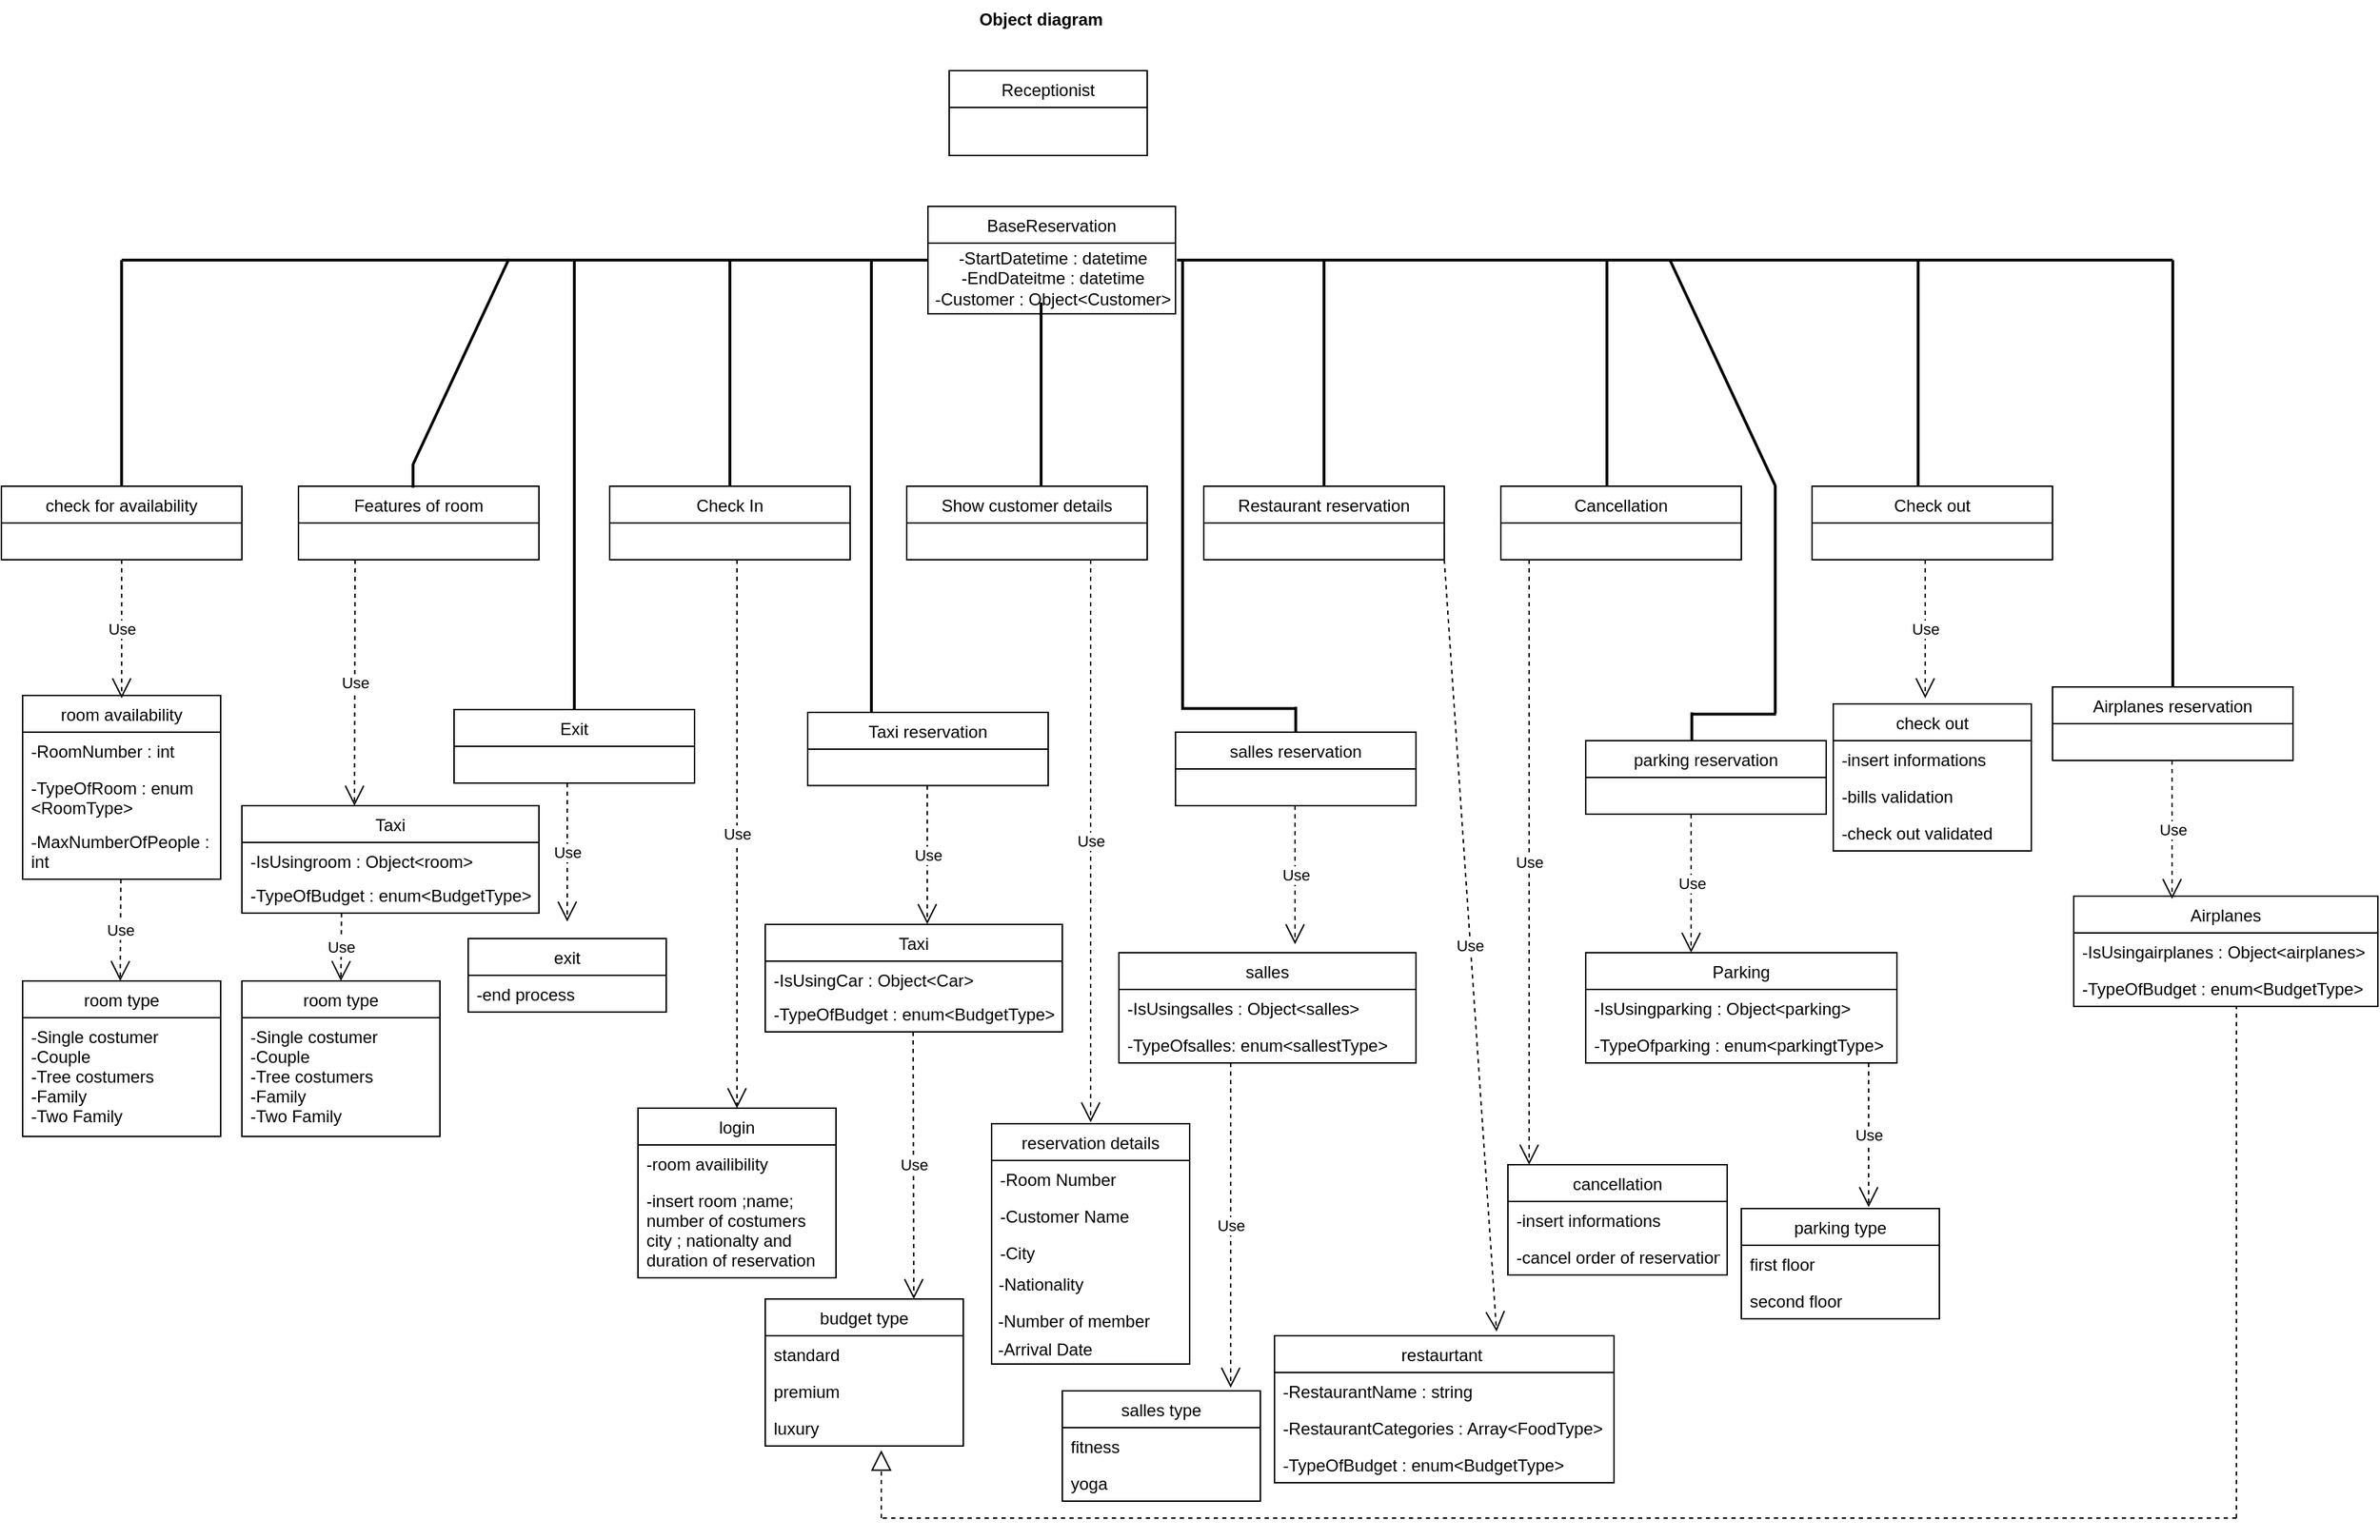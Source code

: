 <mxfile version="13.7.9" type="embed"><diagram id="k-cgsag5qqBux0wjnpxr" name="Page-1"><mxGraphModel dx="2686" dy="2161" grid="1" gridSize="10" guides="1" tooltips="1" connect="1" arrows="1" fold="1" page="1" pageScale="1" pageWidth="850" pageHeight="1100" math="0" shadow="0"><root><mxCell id="0"/><mxCell id="1" parent="0"/><mxCell id="eUVtfUdodgGy1WMCCRSf-19" value="Object diagram" style="text;align=center;fontStyle=1;verticalAlign=middle;spacingLeft=3;spacingRight=3;strokeColor=none;rotatable=0;points=[[0,0.5],[1,0.5]];portConstraint=eastwest;" parent="1" vertex="1"><mxGeometry x="335" y="-344" width="80" height="26" as="geometry"/></mxCell><mxCell id="eUVtfUdodgGy1WMCCRSf-10" value="Features of room" style="swimlane;fontStyle=0;childLayout=stackLayout;horizontal=1;startSize=26;fillColor=none;horizontalStack=0;resizeParent=1;resizeParentMax=0;resizeLast=0;collapsible=1;marginBottom=0;" parent="1" vertex="1"><mxGeometry x="-150" width="170" height="52" as="geometry"/></mxCell><mxCell id="56" value="Show customer details" style="swimlane;fontStyle=0;childLayout=stackLayout;horizontal=1;startSize=26;fillColor=none;horizontalStack=0;resizeParent=1;resizeParentMax=0;resizeLast=0;collapsible=1;marginBottom=0;" parent="1" vertex="1"><mxGeometry x="280" width="170" height="52" as="geometry"/></mxCell><mxCell id="50" value="Restaurant reservation" style="swimlane;fontStyle=0;childLayout=stackLayout;horizontal=1;startSize=26;fillColor=none;horizontalStack=0;resizeParent=1;resizeParentMax=0;resizeLast=0;collapsible=1;marginBottom=0;" parent="1" vertex="1"><mxGeometry x="490" width="170" height="52" as="geometry"/></mxCell><mxCell id="44" value="Cancellation" style="swimlane;fontStyle=0;childLayout=stackLayout;horizontal=1;startSize=26;fillColor=none;horizontalStack=0;resizeParent=1;resizeParentMax=0;resizeLast=0;collapsible=1;marginBottom=0;" parent="1" vertex="1"><mxGeometry x="700" width="170" height="52" as="geometry"/></mxCell><mxCell id="110" value="" style="line;strokeWidth=2;direction=south;html=1;" parent="1" vertex="1"><mxGeometry x="-280" y="-160" width="10" height="160" as="geometry"/></mxCell><mxCell id="104" value="Check out" style="swimlane;fontStyle=0;childLayout=stackLayout;horizontal=1;startSize=26;fillColor=none;horizontalStack=0;resizeParent=1;resizeParentMax=0;resizeLast=0;collapsible=1;marginBottom=0;" parent="1" vertex="1"><mxGeometry x="920" width="170" height="52" as="geometry"/></mxCell><mxCell id="92" value="Exit" style="swimlane;fontStyle=0;childLayout=stackLayout;horizontal=1;startSize=26;fillColor=none;horizontalStack=0;resizeParent=1;resizeParentMax=0;resizeLast=0;collapsible=1;marginBottom=0;" parent="1" vertex="1"><mxGeometry x="-40" y="158" width="170" height="52" as="geometry"/></mxCell><mxCell id="74" value="parking reservation" style="swimlane;fontStyle=0;childLayout=stackLayout;horizontal=1;startSize=26;fillColor=none;horizontalStack=0;resizeParent=1;resizeParentMax=0;resizeLast=0;collapsible=1;marginBottom=0;" parent="1" vertex="1"><mxGeometry x="760" y="180" width="170" height="52" as="geometry"/></mxCell><mxCell id="62" value="Check In" style="swimlane;fontStyle=0;childLayout=stackLayout;horizontal=1;startSize=26;fillColor=none;horizontalStack=0;resizeParent=1;resizeParentMax=0;resizeLast=0;collapsible=1;marginBottom=0;" parent="1" vertex="1"><mxGeometry x="70" width="170" height="52" as="geometry"/></mxCell><mxCell id="98" value="check for availability" style="swimlane;fontStyle=0;childLayout=stackLayout;horizontal=1;startSize=26;fillColor=none;horizontalStack=0;resizeParent=1;resizeParentMax=0;resizeLast=0;collapsible=1;marginBottom=0;" parent="1" vertex="1"><mxGeometry x="-360" width="170" height="52" as="geometry"/></mxCell><mxCell id="111" value="" style="line;strokeWidth=2;direction=south;html=1;rotation=90;" parent="1" vertex="1"><mxGeometry x="-200" y="-240" width="10" height="160" as="geometry"/></mxCell><mxCell id="112" value="" style="line;strokeWidth=2;direction=south;html=1;rotation=90;" parent="1" vertex="1"><mxGeometry x="70" y="-240" width="10" height="160" as="geometry"/></mxCell><mxCell id="113" value="" style="line;strokeWidth=2;direction=south;html=1;rotation=90;" parent="1" vertex="1"><mxGeometry x="210" y="-240" width="10" height="160" as="geometry"/></mxCell><mxCell id="114" value="" style="line;strokeWidth=2;direction=south;html=1;rotation=90;" parent="1" vertex="1"><mxGeometry x="-60" y="-240" width="10" height="160" as="geometry"/></mxCell><mxCell id="116" value="" style="line;strokeWidth=2;direction=south;html=1;rotation=-180;" parent="1" vertex="1"><mxGeometry x="370" y="-130" width="10" height="130" as="geometry"/></mxCell><mxCell id="117" value="" style="line;strokeWidth=2;direction=south;html=1;rotation=90;" parent="1" vertex="1"><mxGeometry x="1090" y="-240" width="10" height="160" as="geometry"/></mxCell><mxCell id="118" value="" style="line;strokeWidth=2;direction=south;html=1;rotation=90;" parent="1" vertex="1"><mxGeometry x="1020" y="-240" width="10" height="160" as="geometry"/></mxCell><mxCell id="119" value="" style="line;strokeWidth=2;direction=south;html=1;rotation=90;" parent="1" vertex="1"><mxGeometry x="860" y="-240" width="10" height="160" as="geometry"/></mxCell><mxCell id="120" value="" style="line;strokeWidth=2;direction=south;html=1;rotation=90;" parent="1" vertex="1"><mxGeometry x="700" y="-240" width="10" height="160" as="geometry"/></mxCell><mxCell id="121" value="" style="line;strokeWidth=2;direction=south;html=1;rotation=90;" parent="1" vertex="1"><mxGeometry x="546" y="-240" width="10" height="160" as="geometry"/></mxCell><mxCell id="122" value="" style="line;strokeWidth=2;direction=south;html=1;rotation=-180;" parent="1" vertex="1"><mxGeometry x="570" y="-160" width="10" height="160" as="geometry"/></mxCell><mxCell id="123" value="" style="line;strokeWidth=2;direction=south;html=1;rotation=-180;" parent="1" vertex="1"><mxGeometry x="990" y="-160" width="10" height="160" as="geometry"/></mxCell><mxCell id="124" value="" style="line;strokeWidth=2;direction=south;html=1;rotation=-180;" parent="1" vertex="1"><mxGeometry x="770" y="-160" width="10" height="160" as="geometry"/></mxCell><mxCell id="125" value="" style="line;strokeWidth=2;direction=south;html=1;rotation=-180;" parent="1" vertex="1"><mxGeometry x="1170" y="-160" width="10" height="160" as="geometry"/></mxCell><mxCell id="126" value="" style="line;strokeWidth=2;direction=south;html=1;rotation=-180;" parent="1" vertex="1"><mxGeometry x="1170" y="-2" width="10" height="144" as="geometry"/></mxCell><mxCell id="127" value="" style="line;strokeWidth=2;direction=south;html=1;rotation=-180;" parent="1" vertex="1"><mxGeometry x="150" y="-160" width="10" height="160" as="geometry"/></mxCell><mxCell id="129" value="" style="line;strokeWidth=2;direction=south;html=1;rotation=-180;" parent="1" vertex="1"><mxGeometry x="40" y="-2" width="10" height="160" as="geometry"/></mxCell><mxCell id="130" value="" style="line;strokeWidth=2;direction=south;html=1;rotation=-180;" parent="1" vertex="1"><mxGeometry x="40" y="-160" width="10" height="160" as="geometry"/></mxCell><mxCell id="133" value="" style="line;strokeWidth=2;direction=south;html=1;rotation=-180;" parent="1" vertex="1"><mxGeometry x="250" y="-160" width="10" height="160" as="geometry"/></mxCell><mxCell id="134" value="" style="line;strokeWidth=2;direction=south;html=1;rotation=-180;" parent="1" vertex="1"><mxGeometry x="250" width="10" height="160" as="geometry"/></mxCell><mxCell id="136" value="" style="line;strokeWidth=2;direction=south;html=1;rotation=-180;" parent="1" vertex="1"><mxGeometry x="470" y="-160" width="10" height="160" as="geometry"/></mxCell><mxCell id="137" value="" style="line;strokeWidth=2;direction=south;html=1;rotation=-180;" parent="1" vertex="1"><mxGeometry x="470" y="-4" width="10" height="162" as="geometry"/></mxCell><mxCell id="138" value="" style="line;strokeWidth=2;direction=south;html=1;rotation=-90;" parent="1" vertex="1"><mxGeometry x="509" y="117.21" width="10" height="80" as="geometry"/></mxCell><mxCell id="140" value="" style="line;strokeWidth=2;direction=south;html=1;rotation=0;" parent="1" vertex="1"><mxGeometry x="550" y="156" width="10" height="18" as="geometry"/></mxCell><mxCell id="141" value="" style="line;strokeWidth=2;direction=south;html=1;rotation=155;" parent="1" vertex="1"><mxGeometry x="851.73" y="-168.38" width="10" height="176.19" as="geometry"/></mxCell><mxCell id="142" value="" style="line;strokeWidth=2;direction=south;html=1;rotation=180;" parent="1" vertex="1"><mxGeometry x="889" y="-0.81" width="10" height="161.57" as="geometry"/></mxCell><mxCell id="143" value="" style="line;strokeWidth=2;direction=south;html=1;rotation=-90;" parent="1" vertex="1"><mxGeometry x="860.28" y="131.91" width="10" height="58.61" as="geometry"/></mxCell><mxCell id="144" value="" style="line;strokeWidth=2;direction=south;html=1;rotation=0;" parent="1" vertex="1"><mxGeometry x="830" y="160" width="10" height="20" as="geometry"/></mxCell><mxCell id="145" value="" style="line;strokeWidth=2;direction=south;html=1;rotation=-155;" parent="1" vertex="1"><mxGeometry x="-40" y="-168.38" width="10" height="160" as="geometry"/></mxCell><mxCell id="146" value="" style="line;strokeWidth=2;direction=south;html=1;rotation=-180;" parent="1" vertex="1"><mxGeometry x="-74" y="-15.95" width="10" height="17" as="geometry"/></mxCell><mxCell id="86" value="Taxi reservation" style="swimlane;fontStyle=0;childLayout=stackLayout;horizontal=1;startSize=26;fillColor=none;horizontalStack=0;resizeParent=1;resizeParentMax=0;resizeLast=0;collapsible=1;marginBottom=0;" parent="1" vertex="1"><mxGeometry x="210" y="160" width="170" height="51.76" as="geometry"/></mxCell><mxCell id="38" value="salles reservation" style="swimlane;fontStyle=0;childLayout=stackLayout;horizontal=1;startSize=26;fillColor=none;horizontalStack=0;resizeParent=1;resizeParentMax=0;resizeLast=0;collapsible=1;marginBottom=0;" parent="1" vertex="1"><mxGeometry x="470" y="174" width="170" height="52" as="geometry"/></mxCell><mxCell id="80" value="Airplanes reservation" style="swimlane;fontStyle=0;childLayout=stackLayout;horizontal=1;startSize=26;fillColor=none;horizontalStack=0;resizeParent=1;resizeParentMax=0;resizeLast=0;collapsible=1;marginBottom=0;" parent="1" vertex="1"><mxGeometry x="1090" y="142" width="170" height="52" as="geometry"/></mxCell><mxCell id="149" value="Use" style="endArrow=open;endSize=12;dashed=1;html=1;exitX=0.5;exitY=1;exitDx=0;exitDy=0;" parent="1" source="98" edge="1"><mxGeometry width="160" relative="1" as="geometry"><mxPoint x="-280" y="300" as="sourcePoint"/><mxPoint x="-275" y="150" as="targetPoint"/></mxGeometry></mxCell><mxCell id="150" value="room availability" style="swimlane;fontStyle=0;childLayout=stackLayout;horizontal=1;startSize=26;fillColor=none;horizontalStack=0;resizeParent=1;resizeParentMax=0;resizeLast=0;collapsible=1;marginBottom=0;" parent="1" vertex="1"><mxGeometry x="-345" y="148" width="140" height="130" as="geometry"/></mxCell><mxCell id="151" value="-RoomNumber : int" style="text;strokeColor=none;fillColor=none;align=left;verticalAlign=top;spacingLeft=4;spacingRight=4;overflow=hidden;rotatable=0;points=[[0,0.5],[1,0.5]];portConstraint=eastwest;" parent="150" vertex="1"><mxGeometry y="26" width="140" height="26" as="geometry"/></mxCell><mxCell id="152" value="-TypeOfRoom : enum&#10;&lt;RoomType&gt;" style="text;strokeColor=none;fillColor=none;align=left;verticalAlign=top;spacingLeft=4;spacingRight=4;overflow=hidden;rotatable=0;points=[[0,0.5],[1,0.5]];portConstraint=eastwest;" parent="150" vertex="1"><mxGeometry y="52" width="140" height="38" as="geometry"/></mxCell><mxCell id="153" value="-MaxNumberOfPeople : &#10;int" style="text;strokeColor=none;fillColor=none;align=left;verticalAlign=top;spacingLeft=4;spacingRight=4;overflow=hidden;rotatable=0;points=[[0,0.5],[1,0.5]];portConstraint=eastwest;" parent="150" vertex="1"><mxGeometry y="90" width="140" height="40" as="geometry"/></mxCell><mxCell id="154" value="Use" style="endArrow=open;endSize=12;dashed=1;html=1;exitX=0.5;exitY=1;exitDx=0;exitDy=0;" parent="1" edge="1"><mxGeometry width="160" relative="1" as="geometry"><mxPoint x="160" y="52" as="sourcePoint"/><mxPoint x="160" y="440" as="targetPoint"/></mxGeometry></mxCell><mxCell id="155" value="Use" style="endArrow=open;endSize=12;dashed=1;html=1;exitX=0.5;exitY=1;exitDx=0;exitDy=0;" parent="1" edge="1"><mxGeometry width="160" relative="1" as="geometry"><mxPoint x="40" y="210" as="sourcePoint"/><mxPoint x="40" y="308" as="targetPoint"/></mxGeometry></mxCell><mxCell id="156" value="Use" style="endArrow=open;endSize=12;dashed=1;html=1;exitX=0.5;exitY=1;exitDx=0;exitDy=0;entryX=0.379;entryY=0;entryDx=0;entryDy=0;entryPerimeter=0;" parent="1" target="237" edge="1"><mxGeometry width="160" relative="1" as="geometry"><mxPoint x="-110" y="52" as="sourcePoint"/><mxPoint x="-110" y="150" as="targetPoint"/></mxGeometry></mxCell><mxCell id="157" value="Use" style="endArrow=open;endSize=12;dashed=1;html=1;exitX=0.5;exitY=1;exitDx=0;exitDy=0;" parent="1" edge="1"><mxGeometry width="160" relative="1" as="geometry"><mxPoint x="410" y="52" as="sourcePoint"/><mxPoint x="410" y="450" as="targetPoint"/></mxGeometry></mxCell><mxCell id="158" value="Use" style="endArrow=open;endSize=12;dashed=1;html=1;exitX=0.5;exitY=1;exitDx=0;exitDy=0;" parent="1" edge="1"><mxGeometry width="160" relative="1" as="geometry"><mxPoint x="720" y="52" as="sourcePoint"/><mxPoint x="720" y="480" as="targetPoint"/></mxGeometry></mxCell><mxCell id="159" value="Use" style="endArrow=open;endSize=12;dashed=1;html=1;entryX=0.654;entryY=-0.029;entryDx=0;entryDy=0;entryPerimeter=0;" parent="1" target="197" edge="1"><mxGeometry width="160" relative="1" as="geometry"><mxPoint x="660" y="52" as="sourcePoint"/><mxPoint x="650" y="480" as="targetPoint"/></mxGeometry></mxCell><mxCell id="160" value="Use" style="endArrow=open;endSize=12;dashed=1;html=1;exitX=0.5;exitY=1;exitDx=0;exitDy=0;" parent="1" edge="1"><mxGeometry width="160" relative="1" as="geometry"><mxPoint x="1000" y="52" as="sourcePoint"/><mxPoint x="1000" y="150" as="targetPoint"/></mxGeometry></mxCell><mxCell id="161" value="Use" style="endArrow=open;endSize=12;dashed=1;html=1;exitX=0.5;exitY=1;exitDx=0;exitDy=0;" parent="1" edge="1"><mxGeometry width="160" relative="1" as="geometry"><mxPoint x="1174.5" y="194" as="sourcePoint"/><mxPoint x="1174.5" y="292" as="targetPoint"/></mxGeometry></mxCell><mxCell id="162" value="Use" style="endArrow=open;endSize=12;dashed=1;html=1;exitX=0.5;exitY=1;exitDx=0;exitDy=0;" parent="1" edge="1"><mxGeometry width="160" relative="1" as="geometry"><mxPoint x="834.5" y="232" as="sourcePoint"/><mxPoint x="834.5" y="330" as="targetPoint"/></mxGeometry></mxCell><mxCell id="163" value="Use" style="endArrow=open;endSize=12;dashed=1;html=1;exitX=0.5;exitY=1;exitDx=0;exitDy=0;" parent="1" edge="1"><mxGeometry width="160" relative="1" as="geometry"><mxPoint x="554.5" y="226" as="sourcePoint"/><mxPoint x="554.5" y="324" as="targetPoint"/></mxGeometry></mxCell><mxCell id="164" value="Use" style="endArrow=open;endSize=12;dashed=1;html=1;exitX=0.5;exitY=1;exitDx=0;exitDy=0;" parent="1" edge="1"><mxGeometry width="160" relative="1" as="geometry"><mxPoint x="294.5" y="211.76" as="sourcePoint"/><mxPoint x="294.5" y="309.76" as="targetPoint"/></mxGeometry></mxCell><mxCell id="177" value="exit" style="swimlane;fontStyle=0;childLayout=stackLayout;horizontal=1;startSize=26;fillColor=none;horizontalStack=0;resizeParent=1;resizeParentMax=0;resizeLast=0;collapsible=1;marginBottom=0;" parent="1" vertex="1"><mxGeometry x="-30" y="320" width="140" height="52" as="geometry"/></mxCell><mxCell id="180" value="-end process" style="text;strokeColor=none;fillColor=none;align=left;verticalAlign=top;spacingLeft=4;spacingRight=4;overflow=hidden;rotatable=0;points=[[0,0.5],[1,0.5]];portConstraint=eastwest;" parent="177" vertex="1"><mxGeometry y="26" width="140" height="26" as="geometry"/></mxCell><mxCell id="169" value="Taxi" style="swimlane;fontStyle=0;childLayout=stackLayout;horizontal=1;startSize=26;fillColor=none;horizontalStack=0;resizeParent=1;resizeParentMax=0;resizeLast=0;collapsible=1;marginBottom=0;" parent="1" vertex="1"><mxGeometry x="180" y="310" width="210" height="76" as="geometry"/></mxCell><mxCell id="170" value="-IsUsingCar : Object&lt;Car&gt;" style="text;strokeColor=none;fillColor=none;align=left;verticalAlign=top;spacingLeft=4;spacingRight=4;overflow=hidden;rotatable=0;points=[[0,0.5],[1,0.5]];portConstraint=eastwest;" parent="169" vertex="1"><mxGeometry y="26" width="210" height="24" as="geometry"/></mxCell><mxCell id="171" value="-TypeOfBudget : enum&lt;BudgetType&gt;" style="text;strokeColor=none;fillColor=none;align=left;verticalAlign=top;spacingLeft=4;spacingRight=4;overflow=hidden;rotatable=0;points=[[0,0.5],[1,0.5]];portConstraint=eastwest;" parent="169" vertex="1"><mxGeometry y="50" width="210" height="26" as="geometry"/></mxCell><mxCell id="165" value="salles" style="swimlane;fontStyle=0;childLayout=stackLayout;horizontal=1;startSize=26;fillColor=none;horizontalStack=0;resizeParent=1;resizeParentMax=0;resizeLast=0;collapsible=1;marginBottom=0;" parent="1" vertex="1"><mxGeometry x="430" y="330" width="210" height="78" as="geometry"/></mxCell><mxCell id="166" value="-IsUsingsalles : Object&lt;salles&gt;" style="text;strokeColor=none;fillColor=none;align=left;verticalAlign=top;spacingLeft=4;spacingRight=4;overflow=hidden;rotatable=0;points=[[0,0.5],[1,0.5]];portConstraint=eastwest;" parent="165" vertex="1"><mxGeometry y="26" width="210" height="26" as="geometry"/></mxCell><mxCell id="167" value="-TypeOfsalles: enum&lt;sallestType&gt;" style="text;strokeColor=none;fillColor=none;align=left;verticalAlign=top;spacingLeft=4;spacingRight=4;overflow=hidden;rotatable=0;points=[[0,0.5],[1,0.5]];portConstraint=eastwest;" parent="165" vertex="1"><mxGeometry y="52" width="210" height="26" as="geometry"/></mxCell><mxCell id="189" value="check out" style="swimlane;fontStyle=0;childLayout=stackLayout;horizontal=1;startSize=26;fillColor=none;horizontalStack=0;resizeParent=1;resizeParentMax=0;resizeLast=0;collapsible=1;marginBottom=0;" parent="1" vertex="1"><mxGeometry x="935" y="154" width="140" height="104" as="geometry"/></mxCell><mxCell id="190" value="-insert informations" style="text;strokeColor=none;fillColor=none;align=left;verticalAlign=top;spacingLeft=4;spacingRight=4;overflow=hidden;rotatable=0;points=[[0,0.5],[1,0.5]];portConstraint=eastwest;" parent="189" vertex="1"><mxGeometry y="26" width="140" height="26" as="geometry"/></mxCell><mxCell id="191" value="-bills validation" style="text;strokeColor=none;fillColor=none;align=left;verticalAlign=top;spacingLeft=4;spacingRight=4;overflow=hidden;rotatable=0;points=[[0,0.5],[1,0.5]];portConstraint=eastwest;" parent="189" vertex="1"><mxGeometry y="52" width="140" height="26" as="geometry"/></mxCell><mxCell id="192" value="-check out validated" style="text;strokeColor=none;fillColor=none;align=left;verticalAlign=top;spacingLeft=4;spacingRight=4;overflow=hidden;rotatable=0;points=[[0,0.5],[1,0.5]];portConstraint=eastwest;" parent="189" vertex="1"><mxGeometry y="78" width="140" height="26" as="geometry"/></mxCell><mxCell id="185" value="Airplanes" style="swimlane;fontStyle=0;childLayout=stackLayout;horizontal=1;startSize=26;fillColor=none;horizontalStack=0;resizeParent=1;resizeParentMax=0;resizeLast=0;collapsible=1;marginBottom=0;" parent="1" vertex="1"><mxGeometry x="1105" y="290" width="215" height="78" as="geometry"/></mxCell><mxCell id="186" value="-IsUsingairplanes : Object&lt;airplanes&gt;" style="text;strokeColor=none;fillColor=none;align=left;verticalAlign=top;spacingLeft=4;spacingRight=4;overflow=hidden;rotatable=0;points=[[0,0.5],[1,0.5]];portConstraint=eastwest;" parent="185" vertex="1"><mxGeometry y="26" width="215" height="26" as="geometry"/></mxCell><mxCell id="187" value="-TypeOfBudget : enum&lt;BudgetType&gt;" style="text;strokeColor=none;fillColor=none;align=left;verticalAlign=top;spacingLeft=4;spacingRight=4;overflow=hidden;rotatable=0;points=[[0,0.5],[1,0.5]];portConstraint=eastwest;" parent="185" vertex="1"><mxGeometry y="52" width="215" height="26" as="geometry"/></mxCell><mxCell id="181" value="Parking" style="swimlane;fontStyle=0;childLayout=stackLayout;horizontal=1;startSize=26;fillColor=none;horizontalStack=0;resizeParent=1;resizeParentMax=0;resizeLast=0;collapsible=1;marginBottom=0;" parent="1" vertex="1"><mxGeometry x="760" y="330" width="220" height="78" as="geometry"/></mxCell><mxCell id="182" value="-IsUsingparking : Object&lt;parking&gt;" style="text;strokeColor=none;fillColor=none;align=left;verticalAlign=top;spacingLeft=4;spacingRight=4;overflow=hidden;rotatable=0;points=[[0,0.5],[1,0.5]];portConstraint=eastwest;" parent="181" vertex="1"><mxGeometry y="26" width="220" height="26" as="geometry"/></mxCell><mxCell id="183" value="-TypeOfparking : enum&lt;parkingtType&gt;" style="text;strokeColor=none;fillColor=none;align=left;verticalAlign=top;spacingLeft=4;spacingRight=4;overflow=hidden;rotatable=0;points=[[0,0.5],[1,0.5]];portConstraint=eastwest;" parent="181" vertex="1"><mxGeometry y="52" width="220" height="26" as="geometry"/></mxCell><mxCell id="193" value="login" style="swimlane;fontStyle=0;childLayout=stackLayout;horizontal=1;startSize=26;fillColor=none;horizontalStack=0;resizeParent=1;resizeParentMax=0;resizeLast=0;collapsible=1;marginBottom=0;" parent="1" vertex="1"><mxGeometry x="90" y="440" width="140" height="120" as="geometry"/></mxCell><mxCell id="194" value="-room availibility" style="text;strokeColor=none;fillColor=none;align=left;verticalAlign=top;spacingLeft=4;spacingRight=4;overflow=hidden;rotatable=0;points=[[0,0.5],[1,0.5]];portConstraint=eastwest;" parent="193" vertex="1"><mxGeometry y="26" width="140" height="26" as="geometry"/></mxCell><mxCell id="195" value="-insert room ;name; &#10;number of costumers&#10;city ; nationalty and &#10;duration of reservation" style="text;strokeColor=none;fillColor=none;align=left;verticalAlign=top;spacingLeft=4;spacingRight=4;overflow=hidden;rotatable=0;points=[[0,0.5],[1,0.5]];portConstraint=eastwest;" parent="193" vertex="1"><mxGeometry y="52" width="140" height="68" as="geometry"/></mxCell><mxCell id="201" value="reservation details" style="swimlane;fontStyle=0;childLayout=stackLayout;horizontal=1;startSize=26;fillColor=none;horizontalStack=0;resizeParent=1;resizeParentMax=0;resizeLast=0;collapsible=1;marginBottom=0;" parent="1" vertex="1"><mxGeometry x="340" y="451" width="140" height="170" as="geometry"/></mxCell><mxCell id="202" value="-Room Number" style="text;strokeColor=none;fillColor=none;align=left;verticalAlign=top;spacingLeft=4;spacingRight=4;overflow=hidden;rotatable=0;points=[[0,0.5],[1,0.5]];portConstraint=eastwest;" parent="201" vertex="1"><mxGeometry y="26" width="140" height="26" as="geometry"/></mxCell><mxCell id="203" value="-Customer Name " style="text;strokeColor=none;fillColor=none;align=left;verticalAlign=top;spacingLeft=4;spacingRight=4;overflow=hidden;rotatable=0;points=[[0,0.5],[1,0.5]];portConstraint=eastwest;" parent="201" vertex="1"><mxGeometry y="52" width="140" height="26" as="geometry"/></mxCell><mxCell id="204" value="-City " style="text;strokeColor=none;fillColor=none;align=left;verticalAlign=top;spacingLeft=4;spacingRight=4;overflow=hidden;rotatable=0;points=[[0,0.5],[1,0.5]];portConstraint=eastwest;" parent="201" vertex="1"><mxGeometry y="78" width="140" height="92" as="geometry"/></mxCell><mxCell id="205" value="cancellation" style="swimlane;fontStyle=0;childLayout=stackLayout;horizontal=1;startSize=26;fillColor=none;horizontalStack=0;resizeParent=1;resizeParentMax=0;resizeLast=0;collapsible=1;marginBottom=0;" parent="1" vertex="1"><mxGeometry x="705" y="480" width="155" height="78" as="geometry"/></mxCell><mxCell id="206" value="-insert informations" style="text;strokeColor=none;fillColor=none;align=left;verticalAlign=top;spacingLeft=4;spacingRight=4;overflow=hidden;rotatable=0;points=[[0,0.5],[1,0.5]];portConstraint=eastwest;" parent="205" vertex="1"><mxGeometry y="26" width="155" height="26" as="geometry"/></mxCell><mxCell id="207" value="-cancel order of reservation" style="text;strokeColor=none;fillColor=none;align=left;verticalAlign=top;spacingLeft=4;spacingRight=4;overflow=hidden;rotatable=0;points=[[0,0.5],[1,0.5]];portConstraint=eastwest;" parent="205" vertex="1"><mxGeometry y="52" width="155" height="26" as="geometry"/></mxCell><mxCell id="211" value="Use" style="endArrow=open;endSize=12;dashed=1;html=1;exitX=0.5;exitY=1;exitDx=0;exitDy=0;" parent="1" edge="1"><mxGeometry width="160" relative="1" as="geometry"><mxPoint x="-275.59" y="278" as="sourcePoint"/><mxPoint x="-276" y="350" as="targetPoint"/></mxGeometry></mxCell><mxCell id="209" value="room type" style="swimlane;fontStyle=0;childLayout=stackLayout;horizontal=1;startSize=26;fillColor=none;horizontalStack=0;resizeParent=1;resizeParentMax=0;resizeLast=0;collapsible=1;marginBottom=0;" parent="1" vertex="1"><mxGeometry x="-345" y="350" width="140" height="110" as="geometry"/></mxCell><mxCell id="210" value="-Single costumer&#10;-Couple&#10;-Tree costumers&#10;-Family&#10;-Two Family" style="text;strokeColor=none;fillColor=none;align=left;verticalAlign=top;spacingLeft=4;spacingRight=4;overflow=hidden;rotatable=0;points=[[0,0.5],[1,0.5]];portConstraint=eastwest;" parent="209" vertex="1"><mxGeometry y="26" width="140" height="84" as="geometry"/></mxCell><mxCell id="213" value="-Nationality&amp;nbsp; &amp;nbsp;" style="text;html=1;strokeColor=none;fillColor=none;align=center;verticalAlign=middle;whiteSpace=wrap;rounded=0;" parent="1" vertex="1"><mxGeometry x="310" y="555" width="140" height="20" as="geometry"/></mxCell><mxCell id="215" value="&amp;nbsp; &amp;nbsp; &amp;nbsp; &amp;nbsp;-Number of member &amp;nbsp;" style="text;html=1;strokeColor=none;fillColor=none;align=center;verticalAlign=middle;whiteSpace=wrap;rounded=0;" parent="1" vertex="1"><mxGeometry x="320" y="581" width="140" height="20" as="geometry"/></mxCell><mxCell id="216" value="-Arrival Date" style="text;html=1;strokeColor=none;fillColor=none;align=center;verticalAlign=middle;whiteSpace=wrap;rounded=0;" parent="1" vertex="1"><mxGeometry x="308" y="601" width="140" height="20" as="geometry"/></mxCell><mxCell id="218" value="Use" style="endArrow=open;endSize=12;dashed=1;html=1;exitX=0.5;exitY=1;exitDx=0;exitDy=0;entryX=0.75;entryY=0;entryDx=0;entryDy=0;" parent="1" target="219" edge="1"><mxGeometry width="160" relative="1" as="geometry"><mxPoint x="284.5" y="386.0" as="sourcePoint"/><mxPoint x="284.5" y="484.0" as="targetPoint"/></mxGeometry></mxCell><mxCell id="219" value="budget type" style="swimlane;fontStyle=0;childLayout=stackLayout;horizontal=1;startSize=26;fillColor=none;horizontalStack=0;resizeParent=1;resizeParentMax=0;resizeLast=0;collapsible=1;marginBottom=0;" parent="1" vertex="1"><mxGeometry x="180" y="575" width="140" height="104" as="geometry"/></mxCell><mxCell id="220" value="standard" style="text;strokeColor=none;fillColor=none;align=left;verticalAlign=top;spacingLeft=4;spacingRight=4;overflow=hidden;rotatable=0;points=[[0,0.5],[1,0.5]];portConstraint=eastwest;" parent="219" vertex="1"><mxGeometry y="26" width="140" height="26" as="geometry"/></mxCell><mxCell id="221" value="premium" style="text;strokeColor=none;fillColor=none;align=left;verticalAlign=top;spacingLeft=4;spacingRight=4;overflow=hidden;rotatable=0;points=[[0,0.5],[1,0.5]];portConstraint=eastwest;" parent="219" vertex="1"><mxGeometry y="52" width="140" height="26" as="geometry"/></mxCell><mxCell id="222" value="luxury" style="text;strokeColor=none;fillColor=none;align=left;verticalAlign=top;spacingLeft=4;spacingRight=4;overflow=hidden;rotatable=0;points=[[0,0.5],[1,0.5]];portConstraint=eastwest;" parent="219" vertex="1"><mxGeometry y="78" width="140" height="26" as="geometry"/></mxCell><mxCell id="197" value="restaurtant " style="swimlane;fontStyle=0;childLayout=stackLayout;horizontal=1;startSize=26;fillColor=none;horizontalStack=0;resizeParent=1;resizeParentMax=0;resizeLast=0;collapsible=1;marginBottom=0;" parent="1" vertex="1"><mxGeometry x="540" y="601" width="240" height="104" as="geometry"/></mxCell><mxCell id="198" value="-RestaurantName : string" style="text;strokeColor=none;fillColor=none;align=left;verticalAlign=top;spacingLeft=4;spacingRight=4;overflow=hidden;rotatable=0;points=[[0,0.5],[1,0.5]];portConstraint=eastwest;" parent="197" vertex="1"><mxGeometry y="26" width="240" height="26" as="geometry"/></mxCell><mxCell id="199" value="-RestaurantCategories : Array&lt;FoodType&gt;" style="text;strokeColor=none;fillColor=none;align=left;verticalAlign=top;spacingLeft=4;spacingRight=4;overflow=hidden;rotatable=0;points=[[0,0.5],[1,0.5]];portConstraint=eastwest;" parent="197" vertex="1"><mxGeometry y="52" width="240" height="26" as="geometry"/></mxCell><mxCell id="200" value="-TypeOfBudget : enum&lt;BudgetType&gt;" style="text;strokeColor=none;fillColor=none;align=left;verticalAlign=top;spacingLeft=4;spacingRight=4;overflow=hidden;rotatable=0;points=[[0,0.5],[1,0.5]];portConstraint=eastwest;" parent="197" vertex="1"><mxGeometry y="78" width="240" height="26" as="geometry"/></mxCell><mxCell id="223" value="Use" style="endArrow=open;endSize=12;dashed=1;html=1;exitX=0.5;exitY=1;exitDx=0;exitDy=0;entryX=0.85;entryY=-0.029;entryDx=0;entryDy=0;entryPerimeter=0;" parent="1" target="224" edge="1"><mxGeometry width="160" relative="1" as="geometry"><mxPoint x="509" y="408" as="sourcePoint"/><mxPoint x="509.5" y="597" as="targetPoint"/></mxGeometry></mxCell><mxCell id="224" value="salles type" style="swimlane;fontStyle=0;childLayout=stackLayout;horizontal=1;startSize=26;fillColor=none;horizontalStack=0;resizeParent=1;resizeParentMax=0;resizeLast=0;collapsible=1;marginBottom=0;" parent="1" vertex="1"><mxGeometry x="390" y="640" width="140" height="78" as="geometry"/></mxCell><mxCell id="225" value="fitness" style="text;strokeColor=none;fillColor=none;align=left;verticalAlign=top;spacingLeft=4;spacingRight=4;overflow=hidden;rotatable=0;points=[[0,0.5],[1,0.5]];portConstraint=eastwest;" parent="224" vertex="1"><mxGeometry y="26" width="140" height="26" as="geometry"/></mxCell><mxCell id="226" value="yoga" style="text;strokeColor=none;fillColor=none;align=left;verticalAlign=top;spacingLeft=4;spacingRight=4;overflow=hidden;rotatable=0;points=[[0,0.5],[1,0.5]];portConstraint=eastwest;" parent="224" vertex="1"><mxGeometry y="52" width="140" height="26" as="geometry"/></mxCell><mxCell id="228" value="Use" style="endArrow=open;endSize=12;dashed=1;html=1;exitX=0.5;exitY=1;exitDx=0;exitDy=0;" parent="1" edge="1"><mxGeometry width="160" relative="1" as="geometry"><mxPoint x="960" y="408" as="sourcePoint"/><mxPoint x="960" y="510" as="targetPoint"/></mxGeometry></mxCell><mxCell id="229" value="parking type" style="swimlane;fontStyle=0;childLayout=stackLayout;horizontal=1;startSize=26;fillColor=none;horizontalStack=0;resizeParent=1;resizeParentMax=0;resizeLast=0;collapsible=1;marginBottom=0;" parent="1" vertex="1"><mxGeometry x="870" y="511" width="140" height="78" as="geometry"/></mxCell><mxCell id="230" value="first floor" style="text;strokeColor=none;fillColor=none;align=left;verticalAlign=top;spacingLeft=4;spacingRight=4;overflow=hidden;rotatable=0;points=[[0,0.5],[1,0.5]];portConstraint=eastwest;" parent="229" vertex="1"><mxGeometry y="26" width="140" height="26" as="geometry"/></mxCell><mxCell id="231" value="second floor" style="text;strokeColor=none;fillColor=none;align=left;verticalAlign=top;spacingLeft=4;spacingRight=4;overflow=hidden;rotatable=0;points=[[0,0.5],[1,0.5]];portConstraint=eastwest;" parent="229" vertex="1"><mxGeometry y="52" width="140" height="26" as="geometry"/></mxCell><mxCell id="234" value="" style="endArrow=none;dashed=1;html=1;" parent="1" edge="1"><mxGeometry width="50" height="50" relative="1" as="geometry"><mxPoint x="1220" y="730" as="sourcePoint"/><mxPoint x="1220" y="368" as="targetPoint"/></mxGeometry></mxCell><mxCell id="235" value="" style="endArrow=none;dashed=1;html=1;" parent="1" edge="1"><mxGeometry width="50" height="50" relative="1" as="geometry"><mxPoint x="1220" y="730" as="sourcePoint"/><mxPoint x="260" y="730" as="targetPoint"/></mxGeometry></mxCell><mxCell id="236" value="" style="endArrow=block;dashed=1;endFill=0;endSize=12;html=1;" parent="1" edge="1"><mxGeometry width="160" relative="1" as="geometry"><mxPoint x="262" y="730" as="sourcePoint"/><mxPoint x="262" y="682" as="targetPoint"/></mxGeometry></mxCell><mxCell id="173" value="room type" style="swimlane;fontStyle=0;childLayout=stackLayout;horizontal=1;startSize=26;fillColor=none;horizontalStack=0;resizeParent=1;resizeParentMax=0;resizeLast=0;collapsible=1;marginBottom=0;" parent="1" vertex="1"><mxGeometry x="-190" y="350" width="140" height="110" as="geometry"/></mxCell><mxCell id="174" value="-Single costumer&#10;-Couple&#10;-Tree costumers&#10;-Family&#10;-Two Family" style="text;strokeColor=none;fillColor=none;align=left;verticalAlign=top;spacingLeft=4;spacingRight=4;overflow=hidden;rotatable=0;points=[[0,0.5],[1,0.5]];portConstraint=eastwest;" parent="173" vertex="1"><mxGeometry y="26" width="140" height="84" as="geometry"/></mxCell><mxCell id="237" value="Taxi" style="swimlane;fontStyle=0;childLayout=stackLayout;horizontal=1;startSize=26;fillColor=none;horizontalStack=0;resizeParent=1;resizeParentMax=0;resizeLast=0;collapsible=1;marginBottom=0;" parent="1" vertex="1"><mxGeometry x="-190" y="226" width="210" height="76" as="geometry"/></mxCell><mxCell id="238" value="-IsUsingroom : Object&lt;room&gt;" style="text;strokeColor=none;fillColor=none;align=left;verticalAlign=top;spacingLeft=4;spacingRight=4;overflow=hidden;rotatable=0;points=[[0,0.5],[1,0.5]];portConstraint=eastwest;" parent="237" vertex="1"><mxGeometry y="26" width="210" height="24" as="geometry"/></mxCell><mxCell id="239" value="-TypeOfBudget : enum&lt;BudgetType&gt;" style="text;strokeColor=none;fillColor=none;align=left;verticalAlign=top;spacingLeft=4;spacingRight=4;overflow=hidden;rotatable=0;points=[[0,0.5],[1,0.5]];portConstraint=eastwest;" parent="237" vertex="1"><mxGeometry y="50" width="210" height="26" as="geometry"/></mxCell><mxCell id="240" value="Use" style="endArrow=open;endSize=12;dashed=1;html=1;exitX=0.5;exitY=1;exitDx=0;exitDy=0;" parent="1" edge="1"><mxGeometry width="160" relative="1" as="geometry"><mxPoint x="-119.59" y="302.0" as="sourcePoint"/><mxPoint x="-120" y="350" as="targetPoint"/></mxGeometry></mxCell><mxCell id="241" value="Receptionist" style="swimlane;fontStyle=0;childLayout=stackLayout;horizontal=1;startSize=26;fillColor=none;horizontalStack=0;resizeParent=1;resizeParentMax=0;resizeLast=0;collapsible=1;marginBottom=0;" parent="1" vertex="1"><mxGeometry x="310" y="-294" width="140" height="60" as="geometry"/></mxCell><mxCell id="68" value="BaseReservation" style="swimlane;fontStyle=0;childLayout=stackLayout;horizontal=1;startSize=26;fillColor=none;horizontalStack=0;resizeParent=1;resizeParentMax=0;resizeLast=0;collapsible=1;marginBottom=0;" parent="1" vertex="1"><mxGeometry x="295" y="-198" width="175" height="76" as="geometry"/></mxCell><mxCell id="247" value="-StartDatetime : datetime&lt;br&gt;-EndDateitme : datetime&lt;br&gt;-Customer : Object&amp;lt;Customer&amp;gt;" style="text;html=1;align=center;verticalAlign=middle;resizable=0;points=[];autosize=1;" parent="68" vertex="1"><mxGeometry y="26" width="175" height="50" as="geometry"/></mxCell></root></mxGraphModel></diagram></mxfile>